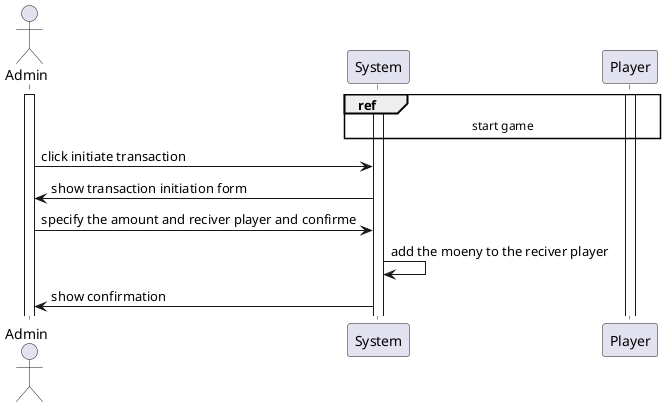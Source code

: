 @startuml "initiate transaction a player"

actor Admin

Activate Admin
Activate System

ref over Player, System : start game
activate Player

Admin -> System : click initiate transaction
System -> Admin : show transaction initiation form
Admin -> System : specify the amount and reciver player and confirme

System -> System : add the moeny to the reciver player
System -> Admin : show confirmation

@enduml
